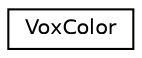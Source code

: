 digraph "Graphical Class Hierarchy"
{
 // LATEX_PDF_SIZE
  edge [fontname="Helvetica",fontsize="10",labelfontname="Helvetica",labelfontsize="10"];
  node [fontname="Helvetica",fontsize="10",shape=record];
  rankdir="LR";
  Node0 [label="VoxColor",height=0.2,width=0.4,color="black", fillcolor="white", style="filled",URL="$structVoxColor.html",tooltip=" "];
}
